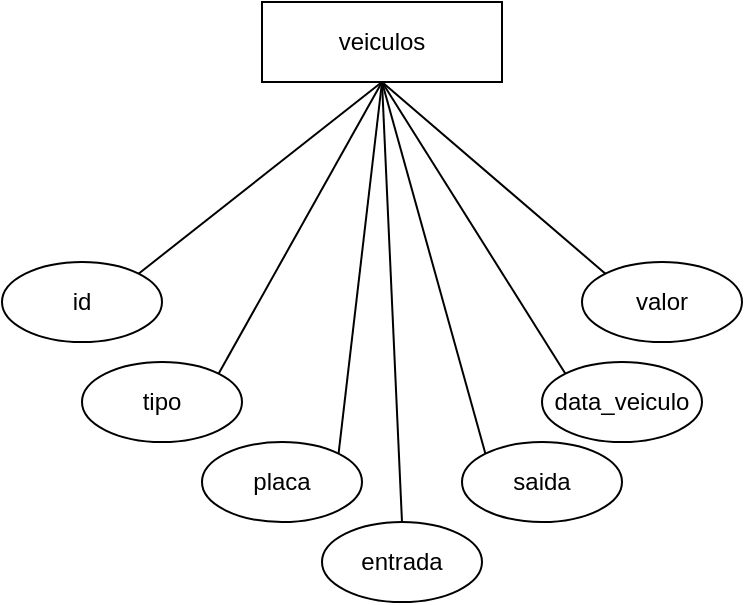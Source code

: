 <mxfile version="14.0.4" type="device"><diagram id="eo3ZaBt7NsiimzzW7ACT" name="Page-1"><mxGraphModel dx="813" dy="454" grid="1" gridSize="10" guides="1" tooltips="1" connect="1" arrows="1" fold="1" page="1" pageScale="1" pageWidth="827" pageHeight="1169" math="0" shadow="0"><root><mxCell id="0"/><mxCell id="1" parent="0"/><mxCell id="H8zdFt-UU5cxGS4feuKM-4" value="veiculos" style="rounded=0;whiteSpace=wrap;html=1;" vertex="1" parent="1"><mxGeometry x="260" y="80" width="120" height="40" as="geometry"/></mxCell><mxCell id="H8zdFt-UU5cxGS4feuKM-14" style="rounded=0;orthogonalLoop=1;jettySize=auto;html=1;exitX=1;exitY=0;exitDx=0;exitDy=0;entryX=0.5;entryY=1;entryDx=0;entryDy=0;endArrow=none;endFill=0;" edge="1" parent="1" source="H8zdFt-UU5cxGS4feuKM-5" target="H8zdFt-UU5cxGS4feuKM-4"><mxGeometry relative="1" as="geometry"/></mxCell><mxCell id="H8zdFt-UU5cxGS4feuKM-5" value="id" style="ellipse;whiteSpace=wrap;html=1;" vertex="1" parent="1"><mxGeometry x="130" y="210" width="80" height="40" as="geometry"/></mxCell><mxCell id="H8zdFt-UU5cxGS4feuKM-16" style="edgeStyle=none;rounded=0;orthogonalLoop=1;jettySize=auto;html=1;exitX=1;exitY=0;exitDx=0;exitDy=0;endArrow=none;endFill=0;" edge="1" parent="1" source="H8zdFt-UU5cxGS4feuKM-6"><mxGeometry relative="1" as="geometry"><mxPoint x="320" y="120" as="targetPoint"/></mxGeometry></mxCell><mxCell id="H8zdFt-UU5cxGS4feuKM-6" value="placa" style="ellipse;whiteSpace=wrap;html=1;" vertex="1" parent="1"><mxGeometry x="230" y="300" width="80" height="40" as="geometry"/></mxCell><mxCell id="H8zdFt-UU5cxGS4feuKM-15" style="edgeStyle=none;rounded=0;orthogonalLoop=1;jettySize=auto;html=1;exitX=1;exitY=0;exitDx=0;exitDy=0;entryX=0.5;entryY=1;entryDx=0;entryDy=0;endArrow=none;endFill=0;" edge="1" parent="1" source="H8zdFt-UU5cxGS4feuKM-7" target="H8zdFt-UU5cxGS4feuKM-4"><mxGeometry relative="1" as="geometry"/></mxCell><mxCell id="H8zdFt-UU5cxGS4feuKM-7" value="tipo" style="ellipse;whiteSpace=wrap;html=1;" vertex="1" parent="1"><mxGeometry x="170" y="260" width="80" height="40" as="geometry"/></mxCell><mxCell id="H8zdFt-UU5cxGS4feuKM-20" style="edgeStyle=none;rounded=0;orthogonalLoop=1;jettySize=auto;html=1;exitX=0;exitY=0;exitDx=0;exitDy=0;entryX=0.5;entryY=1;entryDx=0;entryDy=0;endArrow=none;endFill=0;" edge="1" parent="1" source="H8zdFt-UU5cxGS4feuKM-8" target="H8zdFt-UU5cxGS4feuKM-4"><mxGeometry relative="1" as="geometry"/></mxCell><mxCell id="H8zdFt-UU5cxGS4feuKM-8" value="valor" style="ellipse;whiteSpace=wrap;html=1;" vertex="1" parent="1"><mxGeometry x="420" y="210" width="80" height="40" as="geometry"/></mxCell><mxCell id="H8zdFt-UU5cxGS4feuKM-17" style="edgeStyle=none;rounded=0;orthogonalLoop=1;jettySize=auto;html=1;exitX=0.5;exitY=0;exitDx=0;exitDy=0;endArrow=none;endFill=0;" edge="1" parent="1" source="H8zdFt-UU5cxGS4feuKM-9"><mxGeometry relative="1" as="geometry"><mxPoint x="320" y="120" as="targetPoint"/></mxGeometry></mxCell><mxCell id="H8zdFt-UU5cxGS4feuKM-9" value="entrada" style="ellipse;whiteSpace=wrap;html=1;" vertex="1" parent="1"><mxGeometry x="290" y="340" width="80" height="40" as="geometry"/></mxCell><mxCell id="H8zdFt-UU5cxGS4feuKM-18" style="edgeStyle=none;rounded=0;orthogonalLoop=1;jettySize=auto;html=1;exitX=0;exitY=0;exitDx=0;exitDy=0;endArrow=none;endFill=0;" edge="1" parent="1" source="H8zdFt-UU5cxGS4feuKM-10"><mxGeometry relative="1" as="geometry"><mxPoint x="320" y="120" as="targetPoint"/></mxGeometry></mxCell><mxCell id="H8zdFt-UU5cxGS4feuKM-10" value="saida" style="ellipse;whiteSpace=wrap;html=1;" vertex="1" parent="1"><mxGeometry x="360" y="300" width="80" height="40" as="geometry"/></mxCell><mxCell id="H8zdFt-UU5cxGS4feuKM-19" style="edgeStyle=none;rounded=0;orthogonalLoop=1;jettySize=auto;html=1;exitX=0;exitY=0;exitDx=0;exitDy=0;entryX=0.5;entryY=1;entryDx=0;entryDy=0;endArrow=none;endFill=0;" edge="1" parent="1" source="H8zdFt-UU5cxGS4feuKM-11" target="H8zdFt-UU5cxGS4feuKM-4"><mxGeometry relative="1" as="geometry"/></mxCell><mxCell id="H8zdFt-UU5cxGS4feuKM-11" value="data_veiculo" style="ellipse;whiteSpace=wrap;html=1;" vertex="1" parent="1"><mxGeometry x="400" y="260" width="80" height="40" as="geometry"/></mxCell></root></mxGraphModel></diagram></mxfile>
